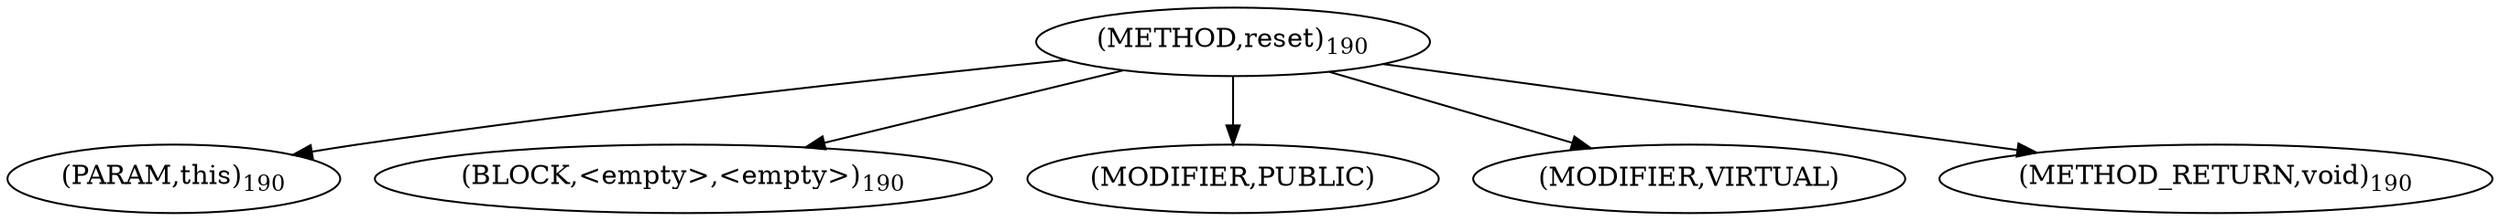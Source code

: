 digraph "reset" {  
"297" [label = <(METHOD,reset)<SUB>190</SUB>> ]
"298" [label = <(PARAM,this)<SUB>190</SUB>> ]
"299" [label = <(BLOCK,&lt;empty&gt;,&lt;empty&gt;)<SUB>190</SUB>> ]
"300" [label = <(MODIFIER,PUBLIC)> ]
"301" [label = <(MODIFIER,VIRTUAL)> ]
"302" [label = <(METHOD_RETURN,void)<SUB>190</SUB>> ]
  "297" -> "298" 
  "297" -> "299" 
  "297" -> "300" 
  "297" -> "301" 
  "297" -> "302" 
}
